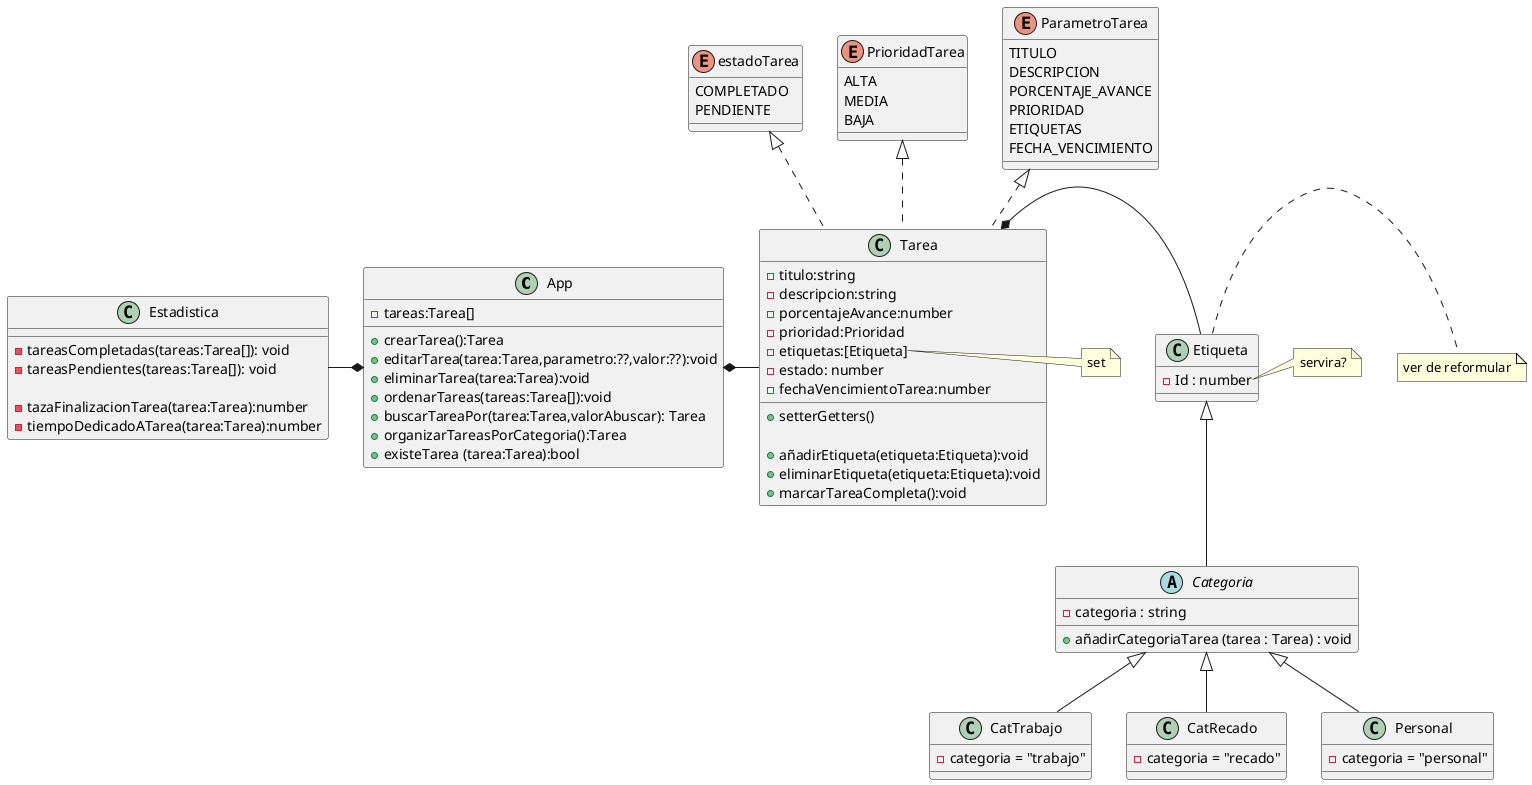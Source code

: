

@startuml TaskList


class App{

    -tareas:Tarea[]

    +crearTarea():Tarea
    +editarTarea(tarea:Tarea,parametro:??,valor:??):void
    +eliminarTarea(tarea:Tarea):void
    +ordenarTareas(tareas:Tarea[]):void
    +buscarTareaPor(tarea:Tarea,valorAbuscar): Tarea


    +organizarTareasPorCategoria():Tarea
    
    +existeTarea (tarea:Tarea):bool
}

class Estadistica{

    -tareasCompletadas(tareas:Tarea[]): void
    -tareasPendientes(tareas:Tarea[]): void

    -tazaFinalizacionTarea(tarea:Tarea):number
    -tiempoDedicadoATarea(tarea:Tarea):number

}

enum estadoTarea{
    COMPLETADO
    PENDIENTE
}

enum PrioridadTarea{
    ALTA
    MEDIA
    BAJA
}

enum ParametroTarea{
    TITULO
    DESCRIPCION
    PORCENTAJE_AVANCE
    PRIORIDAD
    ETIQUETAS
    FECHA_VENCIMIENTO
}


class Tarea implements PrioridadTarea,ParametroTarea,estadoTarea{
    
    -titulo:string
    -descripcion:string
    -porcentajeAvance:number
    -prioridad:Prioridad
    -etiquetas:[Etiqueta] 
    -estado: number
    -fechaVencimientoTarea:number

    +setterGetters()
    
    +añadirEtiqueta(etiqueta:Etiqueta):void
    +eliminarEtiqueta(etiqueta:Etiqueta):void
    +marcarTareaCompleta():void
}


class Etiqueta { 
    -Id : number

}

abstract class Categoria extends Etiqueta {
    -categoria : string
    +añadirCategoriaTarea (tarea : Tarea) : void
}

Class CatTrabajo extends Categoria{
    -categoria = "trabajo"
}

Class CatRecado extends Categoria{
    -categoria = "recado"
}

Class Personal extends Categoria{
    -categoria = "personal"
}


'Relaciones
App *-right- Tarea
App *-left- Estadistica

Etiqueta -left-* Tarea

note right of Etiqueta
  ver de reformular
end note

note right of Etiqueta::Id
  servira?
end note

note right of Tarea::etiquetas
 set
end note


@enduml